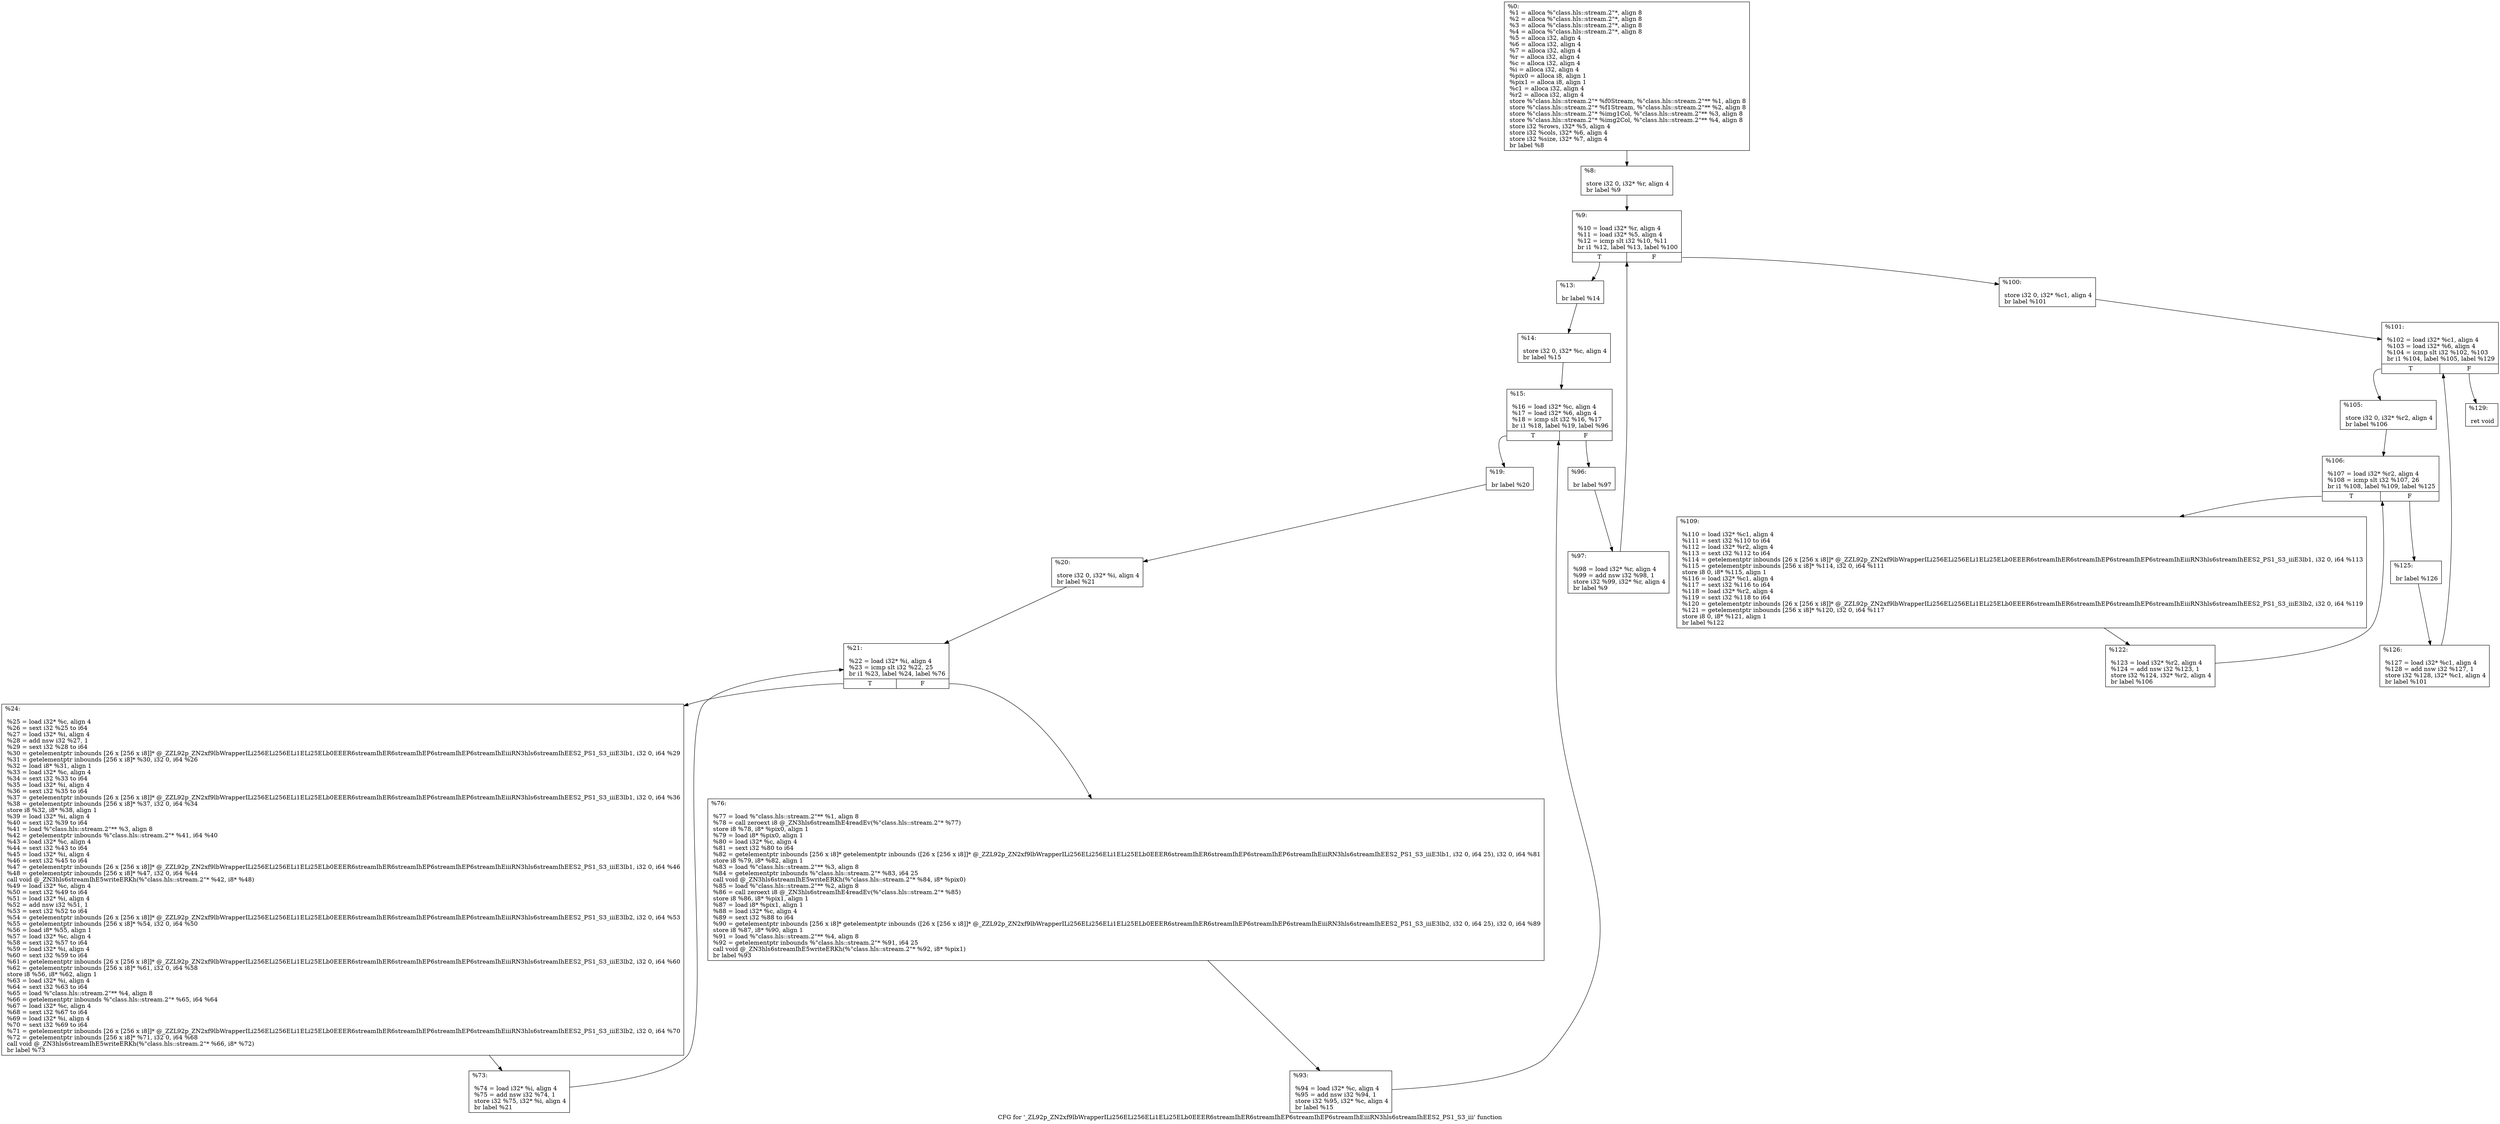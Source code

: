 digraph "CFG for '_ZL92p_ZN2xf9lbWrapperILi256ELi256ELi1ELi25ELb0EEER6streamIhER6streamIhEP6streamIhEP6streamIhEiiiRN3hls6streamIhEES2_PS1_S3_iii' function" {
	label="CFG for '_ZL92p_ZN2xf9lbWrapperILi256ELi256ELi1ELi25ELb0EEER6streamIhER6streamIhEP6streamIhEP6streamIhEiiiRN3hls6streamIhEES2_PS1_S3_iii' function";

	Node0x26f4f90 [shape=record,label="{%0:\l  %1 = alloca %\"class.hls::stream.2\"*, align 8\l  %2 = alloca %\"class.hls::stream.2\"*, align 8\l  %3 = alloca %\"class.hls::stream.2\"*, align 8\l  %4 = alloca %\"class.hls::stream.2\"*, align 8\l  %5 = alloca i32, align 4\l  %6 = alloca i32, align 4\l  %7 = alloca i32, align 4\l  %r = alloca i32, align 4\l  %c = alloca i32, align 4\l  %i = alloca i32, align 4\l  %pix0 = alloca i8, align 1\l  %pix1 = alloca i8, align 1\l  %c1 = alloca i32, align 4\l  %r2 = alloca i32, align 4\l  store %\"class.hls::stream.2\"* %f0Stream, %\"class.hls::stream.2\"** %1, align 8\l  store %\"class.hls::stream.2\"* %f1Stream, %\"class.hls::stream.2\"** %2, align 8\l  store %\"class.hls::stream.2\"* %img1Col, %\"class.hls::stream.2\"** %3, align 8\l  store %\"class.hls::stream.2\"* %img2Col, %\"class.hls::stream.2\"** %4, align 8\l  store i32 %rows, i32* %5, align 4\l  store i32 %cols, i32* %6, align 4\l  store i32 %size, i32* %7, align 4\l  br label %8\l}"];
	Node0x26f4f90 -> Node0x26f5d60;
	Node0x26f5d60 [shape=record,label="{%8:\l\l  store i32 0, i32* %r, align 4\l  br label %9\l}"];
	Node0x26f5d60 -> Node0x26f5f60;
	Node0x26f5f60 [shape=record,label="{%9:\l\l  %10 = load i32* %r, align 4\l  %11 = load i32* %5, align 4\l  %12 = icmp slt i32 %10, %11\l  br i1 %12, label %13, label %100\l|{<s0>T|<s1>F}}"];
	Node0x26f5f60:s0 -> Node0x26f61d0;
	Node0x26f5f60:s1 -> Node0x26f6230;
	Node0x26f61d0 [shape=record,label="{%13:\l\l  br label %14\l}"];
	Node0x26f61d0 -> Node0x26f6340;
	Node0x26f6340 [shape=record,label="{%14:\l\l  store i32 0, i32* %c, align 4\l  br label %15\l}"];
	Node0x26f6340 -> Node0x26f64b0;
	Node0x26f64b0 [shape=record,label="{%15:\l\l  %16 = load i32* %c, align 4\l  %17 = load i32* %6, align 4\l  %18 = icmp slt i32 %16, %17\l  br i1 %18, label %19, label %96\l|{<s0>T|<s1>F}}"];
	Node0x26f64b0:s0 -> Node0x26f6690;
	Node0x26f64b0:s1 -> Node0x26f66f0;
	Node0x26f6690 [shape=record,label="{%19:\l\l  br label %20\l}"];
	Node0x26f6690 -> Node0x26f6800;
	Node0x26f6800 [shape=record,label="{%20:\l\l  store i32 0, i32* %i, align 4\l  br label %21\l}"];
	Node0x26f6800 -> Node0x26f6970;
	Node0x26f6970 [shape=record,label="{%21:\l\l  %22 = load i32* %i, align 4\l  %23 = icmp slt i32 %22, 25\l  br i1 %23, label %24, label %76\l|{<s0>T|<s1>F}}"];
	Node0x26f6970:s0 -> Node0x26f6b60;
	Node0x26f6970:s1 -> Node0x26f6bc0;
	Node0x26f6b60 [shape=record,label="{%24:\l\l  %25 = load i32* %c, align 4\l  %26 = sext i32 %25 to i64\l  %27 = load i32* %i, align 4\l  %28 = add nsw i32 %27, 1\l  %29 = sext i32 %28 to i64\l  %30 = getelementptr inbounds [26 x [256 x i8]]* @_ZZL92p_ZN2xf9lbWrapperILi256ELi256ELi1ELi25ELb0EEER6streamIhER6streamIhEP6streamIhEP6streamIhEiiiRN3hls6streamIhEES2_PS1_S3_iiiE3lb1, i32 0, i64 %29\l  %31 = getelementptr inbounds [256 x i8]* %30, i32 0, i64 %26\l  %32 = load i8* %31, align 1\l  %33 = load i32* %c, align 4\l  %34 = sext i32 %33 to i64\l  %35 = load i32* %i, align 4\l  %36 = sext i32 %35 to i64\l  %37 = getelementptr inbounds [26 x [256 x i8]]* @_ZZL92p_ZN2xf9lbWrapperILi256ELi256ELi1ELi25ELb0EEER6streamIhER6streamIhEP6streamIhEP6streamIhEiiiRN3hls6streamIhEES2_PS1_S3_iiiE3lb1, i32 0, i64 %36\l  %38 = getelementptr inbounds [256 x i8]* %37, i32 0, i64 %34\l  store i8 %32, i8* %38, align 1\l  %39 = load i32* %i, align 4\l  %40 = sext i32 %39 to i64\l  %41 = load %\"class.hls::stream.2\"** %3, align 8\l  %42 = getelementptr inbounds %\"class.hls::stream.2\"* %41, i64 %40\l  %43 = load i32* %c, align 4\l  %44 = sext i32 %43 to i64\l  %45 = load i32* %i, align 4\l  %46 = sext i32 %45 to i64\l  %47 = getelementptr inbounds [26 x [256 x i8]]* @_ZZL92p_ZN2xf9lbWrapperILi256ELi256ELi1ELi25ELb0EEER6streamIhER6streamIhEP6streamIhEP6streamIhEiiiRN3hls6streamIhEES2_PS1_S3_iiiE3lb1, i32 0, i64 %46\l  %48 = getelementptr inbounds [256 x i8]* %47, i32 0, i64 %44\l  call void @_ZN3hls6streamIhE5writeERKh(%\"class.hls::stream.2\"* %42, i8* %48)\l  %49 = load i32* %c, align 4\l  %50 = sext i32 %49 to i64\l  %51 = load i32* %i, align 4\l  %52 = add nsw i32 %51, 1\l  %53 = sext i32 %52 to i64\l  %54 = getelementptr inbounds [26 x [256 x i8]]* @_ZZL92p_ZN2xf9lbWrapperILi256ELi256ELi1ELi25ELb0EEER6streamIhER6streamIhEP6streamIhEP6streamIhEiiiRN3hls6streamIhEES2_PS1_S3_iiiE3lb2, i32 0, i64 %53\l  %55 = getelementptr inbounds [256 x i8]* %54, i32 0, i64 %50\l  %56 = load i8* %55, align 1\l  %57 = load i32* %c, align 4\l  %58 = sext i32 %57 to i64\l  %59 = load i32* %i, align 4\l  %60 = sext i32 %59 to i64\l  %61 = getelementptr inbounds [26 x [256 x i8]]* @_ZZL92p_ZN2xf9lbWrapperILi256ELi256ELi1ELi25ELb0EEER6streamIhER6streamIhEP6streamIhEP6streamIhEiiiRN3hls6streamIhEES2_PS1_S3_iiiE3lb2, i32 0, i64 %60\l  %62 = getelementptr inbounds [256 x i8]* %61, i32 0, i64 %58\l  store i8 %56, i8* %62, align 1\l  %63 = load i32* %i, align 4\l  %64 = sext i32 %63 to i64\l  %65 = load %\"class.hls::stream.2\"** %4, align 8\l  %66 = getelementptr inbounds %\"class.hls::stream.2\"* %65, i64 %64\l  %67 = load i32* %c, align 4\l  %68 = sext i32 %67 to i64\l  %69 = load i32* %i, align 4\l  %70 = sext i32 %69 to i64\l  %71 = getelementptr inbounds [26 x [256 x i8]]* @_ZZL92p_ZN2xf9lbWrapperILi256ELi256ELi1ELi25ELb0EEER6streamIhER6streamIhEP6streamIhEP6streamIhEiiiRN3hls6streamIhEES2_PS1_S3_iiiE3lb2, i32 0, i64 %70\l  %72 = getelementptr inbounds [256 x i8]* %71, i32 0, i64 %68\l  call void @_ZN3hls6streamIhE5writeERKh(%\"class.hls::stream.2\"* %66, i8* %72)\l  br label %73\l}"];
	Node0x26f6b60 -> Node0x26f8ac0;
	Node0x26f8ac0 [shape=record,label="{%73:\l\l  %74 = load i32* %i, align 4\l  %75 = add nsw i32 %74, 1\l  store i32 %75, i32* %i, align 4\l  br label %21\l}"];
	Node0x26f8ac0 -> Node0x26f6970;
	Node0x26f6bc0 [shape=record,label="{%76:\l\l  %77 = load %\"class.hls::stream.2\"** %1, align 8\l  %78 = call zeroext i8 @_ZN3hls6streamIhE4readEv(%\"class.hls::stream.2\"* %77)\l  store i8 %78, i8* %pix0, align 1\l  %79 = load i8* %pix0, align 1\l  %80 = load i32* %c, align 4\l  %81 = sext i32 %80 to i64\l  %82 = getelementptr inbounds [256 x i8]* getelementptr inbounds ([26 x [256 x i8]]* @_ZZL92p_ZN2xf9lbWrapperILi256ELi256ELi1ELi25ELb0EEER6streamIhER6streamIhEP6streamIhEP6streamIhEiiiRN3hls6streamIhEES2_PS1_S3_iiiE3lb1, i32 0, i64 25), i32 0, i64 %81\l  store i8 %79, i8* %82, align 1\l  %83 = load %\"class.hls::stream.2\"** %3, align 8\l  %84 = getelementptr inbounds %\"class.hls::stream.2\"* %83, i64 25\l  call void @_ZN3hls6streamIhE5writeERKh(%\"class.hls::stream.2\"* %84, i8* %pix0)\l  %85 = load %\"class.hls::stream.2\"** %2, align 8\l  %86 = call zeroext i8 @_ZN3hls6streamIhE4readEv(%\"class.hls::stream.2\"* %85)\l  store i8 %86, i8* %pix1, align 1\l  %87 = load i8* %pix1, align 1\l  %88 = load i32* %c, align 4\l  %89 = sext i32 %88 to i64\l  %90 = getelementptr inbounds [256 x i8]* getelementptr inbounds ([26 x [256 x i8]]* @_ZZL92p_ZN2xf9lbWrapperILi256ELi256ELi1ELi25ELb0EEER6streamIhER6streamIhEP6streamIhEP6streamIhEiiiRN3hls6streamIhEES2_PS1_S3_iiiE3lb2, i32 0, i64 25), i32 0, i64 %89\l  store i8 %87, i8* %90, align 1\l  %91 = load %\"class.hls::stream.2\"** %4, align 8\l  %92 = getelementptr inbounds %\"class.hls::stream.2\"* %91, i64 25\l  call void @_ZN3hls6streamIhE5writeERKh(%\"class.hls::stream.2\"* %92, i8* %pix1)\l  br label %93\l}"];
	Node0x26f6bc0 -> Node0x26f9db0;
	Node0x26f9db0 [shape=record,label="{%93:\l\l  %94 = load i32* %c, align 4\l  %95 = add nsw i32 %94, 1\l  store i32 %95, i32* %c, align 4\l  br label %15\l}"];
	Node0x26f9db0 -> Node0x26f64b0;
	Node0x26f66f0 [shape=record,label="{%96:\l\l  br label %97\l}"];
	Node0x26f66f0 -> Node0x26fa0f0;
	Node0x26fa0f0 [shape=record,label="{%97:\l\l  %98 = load i32* %r, align 4\l  %99 = add nsw i32 %98, 1\l  store i32 %99, i32* %r, align 4\l  br label %9\l}"];
	Node0x26fa0f0 -> Node0x26f5f60;
	Node0x26f6230 [shape=record,label="{%100:\l\l  store i32 0, i32* %c1, align 4\l  br label %101\l}"];
	Node0x26f6230 -> Node0x26fa480;
	Node0x26fa480 [shape=record,label="{%101:\l\l  %102 = load i32* %c1, align 4\l  %103 = load i32* %6, align 4\l  %104 = icmp slt i32 %102, %103\l  br i1 %104, label %105, label %129\l|{<s0>T|<s1>F}}"];
	Node0x26fa480:s0 -> Node0x26fa6f0;
	Node0x26fa480:s1 -> Node0x26fa750;
	Node0x26fa6f0 [shape=record,label="{%105:\l\l  store i32 0, i32* %r2, align 4\l  br label %106\l}"];
	Node0x26fa6f0 -> Node0x26fa840;
	Node0x26fa840 [shape=record,label="{%106:\l\l  %107 = load i32* %r2, align 4\l  %108 = icmp slt i32 %107, 26\l  br i1 %108, label %109, label %125\l|{<s0>T|<s1>F}}"];
	Node0x26fa840:s0 -> Node0x26faa30;
	Node0x26fa840:s1 -> Node0x26faa90;
	Node0x26faa30 [shape=record,label="{%109:\l\l  %110 = load i32* %c1, align 4\l  %111 = sext i32 %110 to i64\l  %112 = load i32* %r2, align 4\l  %113 = sext i32 %112 to i64\l  %114 = getelementptr inbounds [26 x [256 x i8]]* @_ZZL92p_ZN2xf9lbWrapperILi256ELi256ELi1ELi25ELb0EEER6streamIhER6streamIhEP6streamIhEP6streamIhEiiiRN3hls6streamIhEES2_PS1_S3_iiiE3lb1, i32 0, i64 %113\l  %115 = getelementptr inbounds [256 x i8]* %114, i32 0, i64 %111\l  store i8 0, i8* %115, align 1\l  %116 = load i32* %c1, align 4\l  %117 = sext i32 %116 to i64\l  %118 = load i32* %r2, align 4\l  %119 = sext i32 %118 to i64\l  %120 = getelementptr inbounds [26 x [256 x i8]]* @_ZZL92p_ZN2xf9lbWrapperILi256ELi256ELi1ELi25ELb0EEER6streamIhER6streamIhEP6streamIhEP6streamIhEiiiRN3hls6streamIhEES2_PS1_S3_iiiE3lb2, i32 0, i64 %119\l  %121 = getelementptr inbounds [256 x i8]* %120, i32 0, i64 %117\l  store i8 0, i8* %121, align 1\l  br label %122\l}"];
	Node0x26faa30 -> Node0x26fb480;
	Node0x26fb480 [shape=record,label="{%122:\l\l  %123 = load i32* %r2, align 4\l  %124 = add nsw i32 %123, 1\l  store i32 %124, i32* %r2, align 4\l  br label %106\l}"];
	Node0x26fb480 -> Node0x26fa840;
	Node0x26faa90 [shape=record,label="{%125:\l\l  br label %126\l}"];
	Node0x26faa90 -> Node0x26fb780;
	Node0x26fb780 [shape=record,label="{%126:\l\l  %127 = load i32* %c1, align 4\l  %128 = add nsw i32 %127, 1\l  store i32 %128, i32* %c1, align 4\l  br label %101\l}"];
	Node0x26fb780 -> Node0x26fa480;
	Node0x26fa750 [shape=record,label="{%129:\l\l  ret void\l}"];
}
